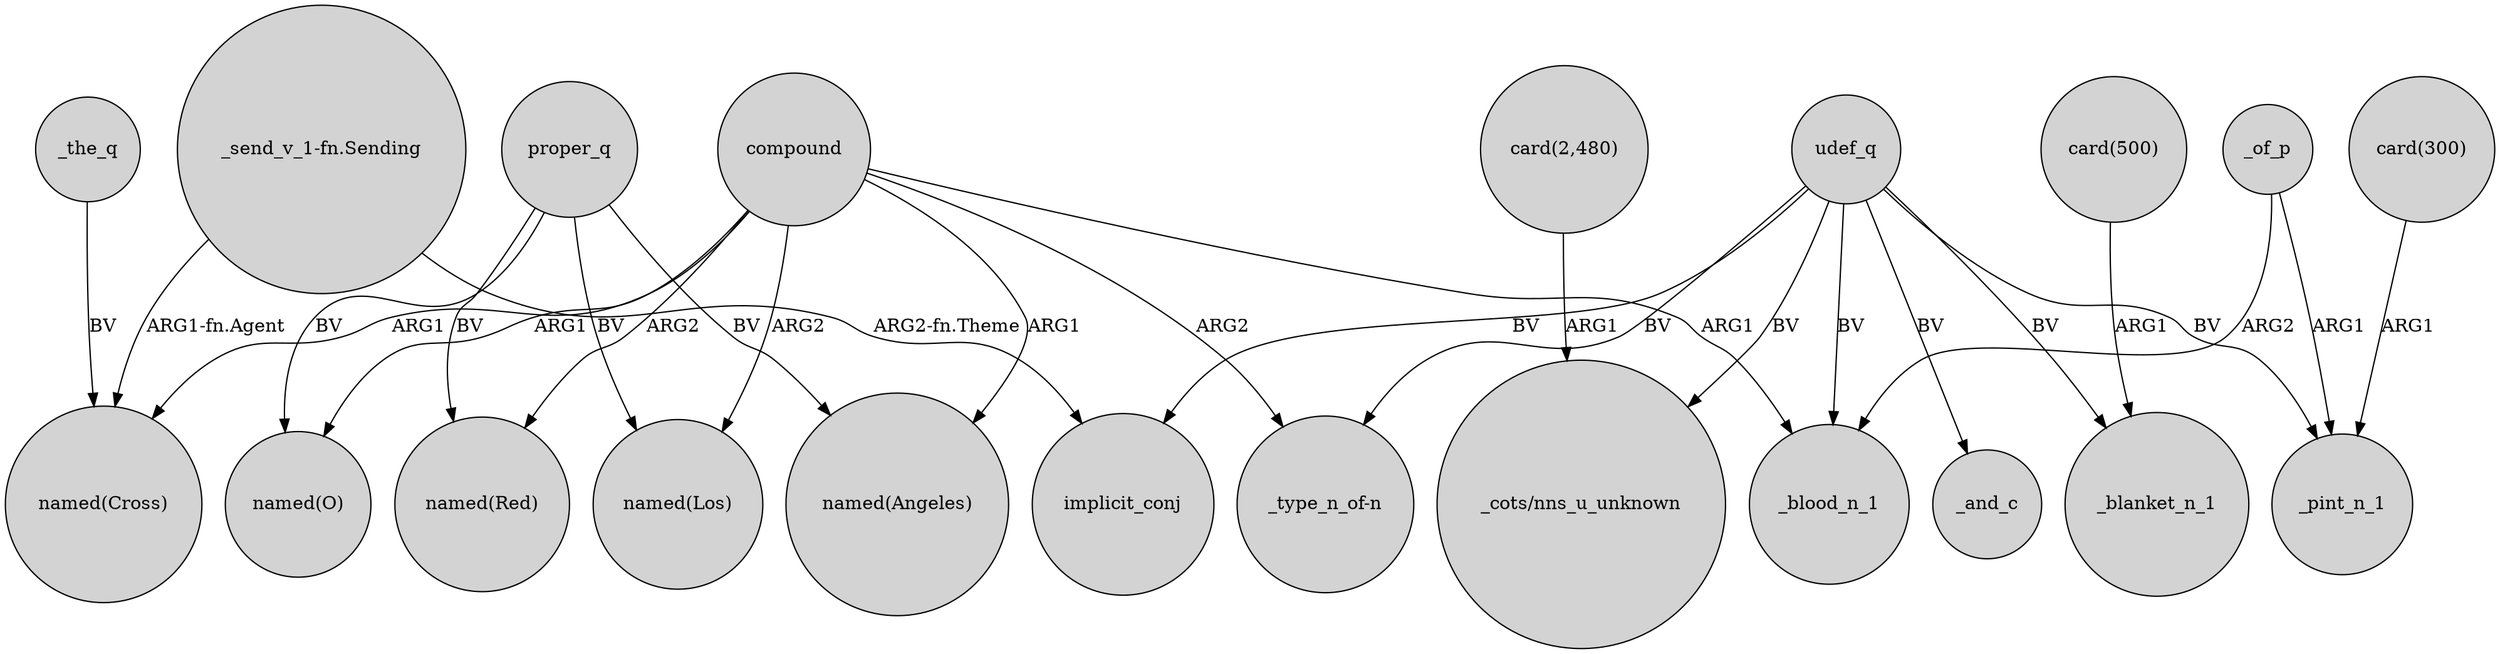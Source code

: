 digraph {
	node [shape=circle style=filled]
	_the_q -> "named(Cross)" [label=BV]
	"_send_v_1-fn.Sending" -> implicit_conj [label="ARG2-fn.Theme"]
	udef_q -> "_type_n_of-n" [label=BV]
	compound -> "named(Los)" [label=ARG2]
	proper_q -> "named(Los)" [label=BV]
	udef_q -> "_cots/nns_u_unknown" [label=BV]
	proper_q -> "named(O)" [label=BV]
	compound -> "_type_n_of-n" [label=ARG2]
	udef_q -> implicit_conj [label=BV]
	compound -> "named(Angeles)" [label=ARG1]
	udef_q -> _blood_n_1 [label=BV]
	"card(500)" -> _blanket_n_1 [label=ARG1]
	"_send_v_1-fn.Sending" -> "named(Cross)" [label="ARG1-fn.Agent"]
	udef_q -> _pint_n_1 [label=BV]
	_of_p -> _blood_n_1 [label=ARG2]
	compound -> "named(O)" [label=ARG1]
	udef_q -> _blanket_n_1 [label=BV]
	proper_q -> "named(Red)" [label=BV]
	compound -> "named(Red)" [label=ARG2]
	proper_q -> "named(Angeles)" [label=BV]
	_of_p -> _pint_n_1 [label=ARG1]
	udef_q -> _and_c [label=BV]
	compound -> "named(Cross)" [label=ARG1]
	"card(2,480)" -> "_cots/nns_u_unknown" [label=ARG1]
	compound -> _blood_n_1 [label=ARG1]
	"card(300)" -> _pint_n_1 [label=ARG1]
}
